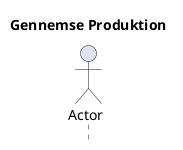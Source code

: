 @startuml test
skinparam style strictuml
skinparam sequenceMessageAlign center
title Gennemse Produktion

actor Actor as user








